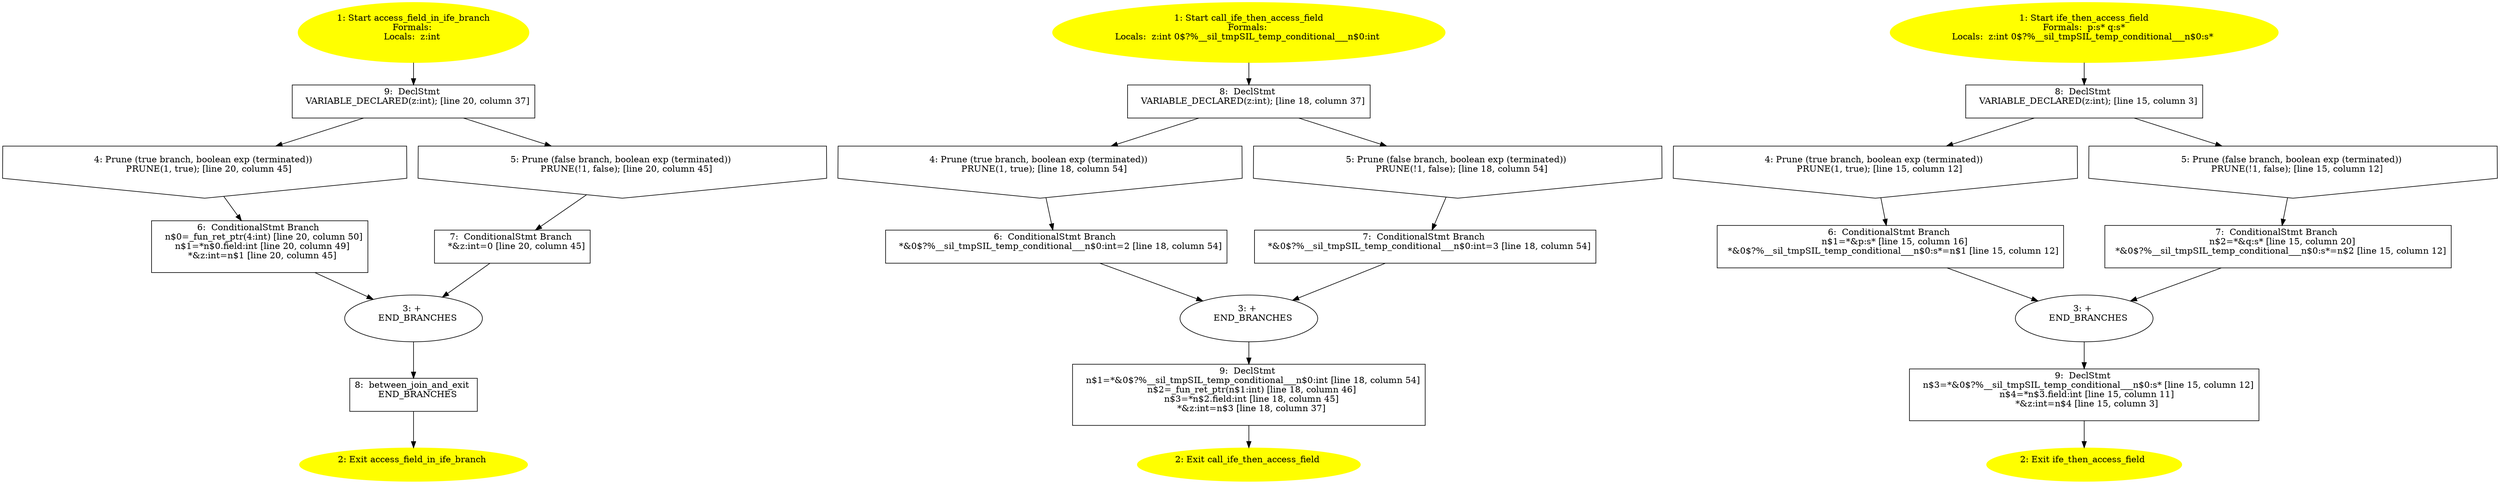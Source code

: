 /* @generated */
digraph cfg {
"access_field_in_ife_branch.09235b723e846eb2_1" [label="1: Start access_field_in_ife_branch\nFormals: \nLocals:  z:int \n  " color=yellow style=filled]
	

	 "access_field_in_ife_branch.09235b723e846eb2_1" -> "access_field_in_ife_branch.09235b723e846eb2_9" ;
"access_field_in_ife_branch.09235b723e846eb2_2" [label="2: Exit access_field_in_ife_branch \n  " color=yellow style=filled]
	

"access_field_in_ife_branch.09235b723e846eb2_3" [label="3: + \n   END_BRANCHES\n " ]
	

	 "access_field_in_ife_branch.09235b723e846eb2_3" -> "access_field_in_ife_branch.09235b723e846eb2_8" ;
"access_field_in_ife_branch.09235b723e846eb2_4" [label="4: Prune (true branch, boolean exp (terminated)) \n   PRUNE(1, true); [line 20, column 45]\n " shape="invhouse"]
	

	 "access_field_in_ife_branch.09235b723e846eb2_4" -> "access_field_in_ife_branch.09235b723e846eb2_6" ;
"access_field_in_ife_branch.09235b723e846eb2_5" [label="5: Prune (false branch, boolean exp (terminated)) \n   PRUNE(!1, false); [line 20, column 45]\n " shape="invhouse"]
	

	 "access_field_in_ife_branch.09235b723e846eb2_5" -> "access_field_in_ife_branch.09235b723e846eb2_7" ;
"access_field_in_ife_branch.09235b723e846eb2_6" [label="6:  ConditionalStmt Branch \n   n$0=_fun_ret_ptr(4:int) [line 20, column 50]\n  n$1=*n$0.field:int [line 20, column 49]\n  *&z:int=n$1 [line 20, column 45]\n " shape="box"]
	

	 "access_field_in_ife_branch.09235b723e846eb2_6" -> "access_field_in_ife_branch.09235b723e846eb2_3" ;
"access_field_in_ife_branch.09235b723e846eb2_7" [label="7:  ConditionalStmt Branch \n   *&z:int=0 [line 20, column 45]\n " shape="box"]
	

	 "access_field_in_ife_branch.09235b723e846eb2_7" -> "access_field_in_ife_branch.09235b723e846eb2_3" ;
"access_field_in_ife_branch.09235b723e846eb2_8" [label="8:  between_join_and_exit \n   END_BRANCHES\n " shape="box"]
	

	 "access_field_in_ife_branch.09235b723e846eb2_8" -> "access_field_in_ife_branch.09235b723e846eb2_2" ;
"access_field_in_ife_branch.09235b723e846eb2_9" [label="9:  DeclStmt \n   VARIABLE_DECLARED(z:int); [line 20, column 37]\n " shape="box"]
	

	 "access_field_in_ife_branch.09235b723e846eb2_9" -> "access_field_in_ife_branch.09235b723e846eb2_4" ;
	 "access_field_in_ife_branch.09235b723e846eb2_9" -> "access_field_in_ife_branch.09235b723e846eb2_5" ;
"call_ife_then_access_field.b6f399d1a50b93c2_1" [label="1: Start call_ife_then_access_field\nFormals: \nLocals:  z:int 0$?%__sil_tmpSIL_temp_conditional___n$0:int \n  " color=yellow style=filled]
	

	 "call_ife_then_access_field.b6f399d1a50b93c2_1" -> "call_ife_then_access_field.b6f399d1a50b93c2_8" ;
"call_ife_then_access_field.b6f399d1a50b93c2_2" [label="2: Exit call_ife_then_access_field \n  " color=yellow style=filled]
	

"call_ife_then_access_field.b6f399d1a50b93c2_3" [label="3: + \n   END_BRANCHES\n " ]
	

	 "call_ife_then_access_field.b6f399d1a50b93c2_3" -> "call_ife_then_access_field.b6f399d1a50b93c2_9" ;
"call_ife_then_access_field.b6f399d1a50b93c2_4" [label="4: Prune (true branch, boolean exp (terminated)) \n   PRUNE(1, true); [line 18, column 54]\n " shape="invhouse"]
	

	 "call_ife_then_access_field.b6f399d1a50b93c2_4" -> "call_ife_then_access_field.b6f399d1a50b93c2_6" ;
"call_ife_then_access_field.b6f399d1a50b93c2_5" [label="5: Prune (false branch, boolean exp (terminated)) \n   PRUNE(!1, false); [line 18, column 54]\n " shape="invhouse"]
	

	 "call_ife_then_access_field.b6f399d1a50b93c2_5" -> "call_ife_then_access_field.b6f399d1a50b93c2_7" ;
"call_ife_then_access_field.b6f399d1a50b93c2_6" [label="6:  ConditionalStmt Branch \n   *&0$?%__sil_tmpSIL_temp_conditional___n$0:int=2 [line 18, column 54]\n " shape="box"]
	

	 "call_ife_then_access_field.b6f399d1a50b93c2_6" -> "call_ife_then_access_field.b6f399d1a50b93c2_3" ;
"call_ife_then_access_field.b6f399d1a50b93c2_7" [label="7:  ConditionalStmt Branch \n   *&0$?%__sil_tmpSIL_temp_conditional___n$0:int=3 [line 18, column 54]\n " shape="box"]
	

	 "call_ife_then_access_field.b6f399d1a50b93c2_7" -> "call_ife_then_access_field.b6f399d1a50b93c2_3" ;
"call_ife_then_access_field.b6f399d1a50b93c2_8" [label="8:  DeclStmt \n   VARIABLE_DECLARED(z:int); [line 18, column 37]\n " shape="box"]
	

	 "call_ife_then_access_field.b6f399d1a50b93c2_8" -> "call_ife_then_access_field.b6f399d1a50b93c2_4" ;
	 "call_ife_then_access_field.b6f399d1a50b93c2_8" -> "call_ife_then_access_field.b6f399d1a50b93c2_5" ;
"call_ife_then_access_field.b6f399d1a50b93c2_9" [label="9:  DeclStmt \n   n$1=*&0$?%__sil_tmpSIL_temp_conditional___n$0:int [line 18, column 54]\n  n$2=_fun_ret_ptr(n$1:int) [line 18, column 46]\n  n$3=*n$2.field:int [line 18, column 45]\n  *&z:int=n$3 [line 18, column 37]\n " shape="box"]
	

	 "call_ife_then_access_field.b6f399d1a50b93c2_9" -> "call_ife_then_access_field.b6f399d1a50b93c2_2" ;
"ife_then_access_field.314daa5b993f0f56_1" [label="1: Start ife_then_access_field\nFormals:  p:s* q:s*\nLocals:  z:int 0$?%__sil_tmpSIL_temp_conditional___n$0:s* \n  " color=yellow style=filled]
	

	 "ife_then_access_field.314daa5b993f0f56_1" -> "ife_then_access_field.314daa5b993f0f56_8" ;
"ife_then_access_field.314daa5b993f0f56_2" [label="2: Exit ife_then_access_field \n  " color=yellow style=filled]
	

"ife_then_access_field.314daa5b993f0f56_3" [label="3: + \n   END_BRANCHES\n " ]
	

	 "ife_then_access_field.314daa5b993f0f56_3" -> "ife_then_access_field.314daa5b993f0f56_9" ;
"ife_then_access_field.314daa5b993f0f56_4" [label="4: Prune (true branch, boolean exp (terminated)) \n   PRUNE(1, true); [line 15, column 12]\n " shape="invhouse"]
	

	 "ife_then_access_field.314daa5b993f0f56_4" -> "ife_then_access_field.314daa5b993f0f56_6" ;
"ife_then_access_field.314daa5b993f0f56_5" [label="5: Prune (false branch, boolean exp (terminated)) \n   PRUNE(!1, false); [line 15, column 12]\n " shape="invhouse"]
	

	 "ife_then_access_field.314daa5b993f0f56_5" -> "ife_then_access_field.314daa5b993f0f56_7" ;
"ife_then_access_field.314daa5b993f0f56_6" [label="6:  ConditionalStmt Branch \n   n$1=*&p:s* [line 15, column 16]\n  *&0$?%__sil_tmpSIL_temp_conditional___n$0:s*=n$1 [line 15, column 12]\n " shape="box"]
	

	 "ife_then_access_field.314daa5b993f0f56_6" -> "ife_then_access_field.314daa5b993f0f56_3" ;
"ife_then_access_field.314daa5b993f0f56_7" [label="7:  ConditionalStmt Branch \n   n$2=*&q:s* [line 15, column 20]\n  *&0$?%__sil_tmpSIL_temp_conditional___n$0:s*=n$2 [line 15, column 12]\n " shape="box"]
	

	 "ife_then_access_field.314daa5b993f0f56_7" -> "ife_then_access_field.314daa5b993f0f56_3" ;
"ife_then_access_field.314daa5b993f0f56_8" [label="8:  DeclStmt \n   VARIABLE_DECLARED(z:int); [line 15, column 3]\n " shape="box"]
	

	 "ife_then_access_field.314daa5b993f0f56_8" -> "ife_then_access_field.314daa5b993f0f56_4" ;
	 "ife_then_access_field.314daa5b993f0f56_8" -> "ife_then_access_field.314daa5b993f0f56_5" ;
"ife_then_access_field.314daa5b993f0f56_9" [label="9:  DeclStmt \n   n$3=*&0$?%__sil_tmpSIL_temp_conditional___n$0:s* [line 15, column 12]\n  n$4=*n$3.field:int [line 15, column 11]\n  *&z:int=n$4 [line 15, column 3]\n " shape="box"]
	

	 "ife_then_access_field.314daa5b993f0f56_9" -> "ife_then_access_field.314daa5b993f0f56_2" ;
}

